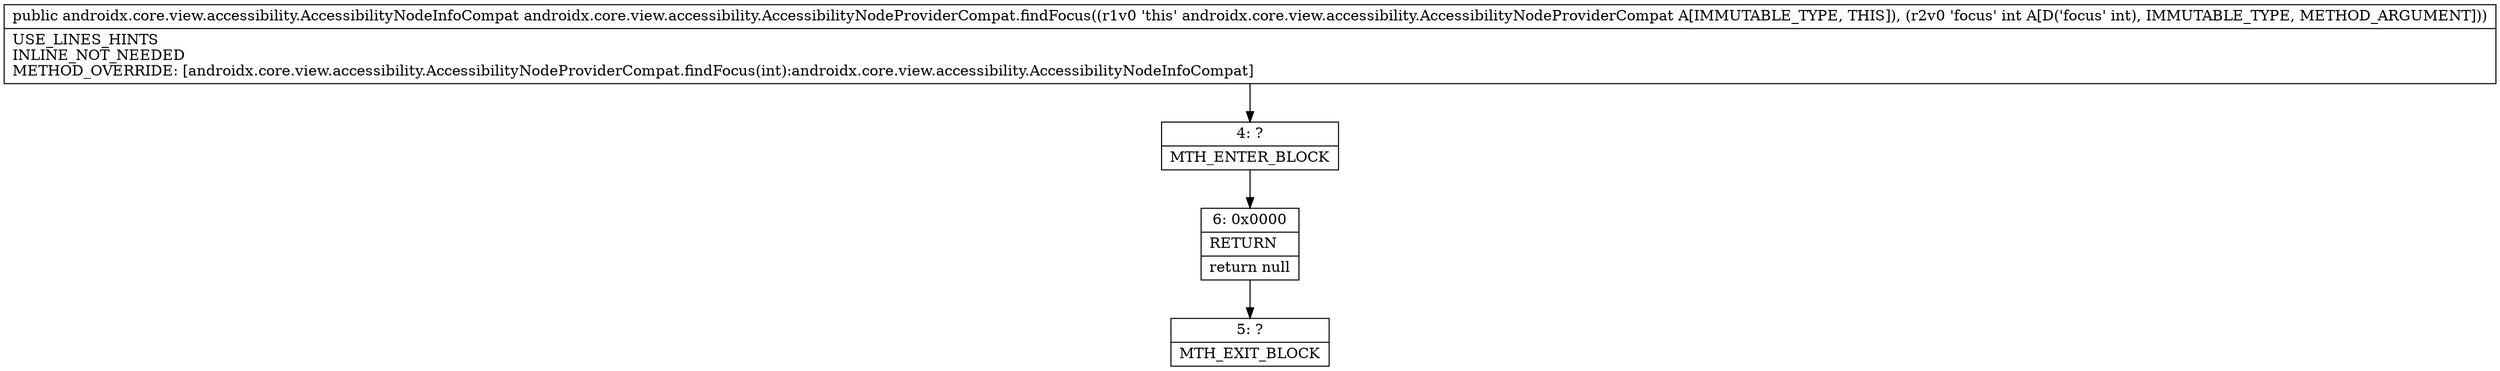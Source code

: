 digraph "CFG forandroidx.core.view.accessibility.AccessibilityNodeProviderCompat.findFocus(I)Landroidx\/core\/view\/accessibility\/AccessibilityNodeInfoCompat;" {
Node_4 [shape=record,label="{4\:\ ?|MTH_ENTER_BLOCK\l}"];
Node_6 [shape=record,label="{6\:\ 0x0000|RETURN\l|return null\l}"];
Node_5 [shape=record,label="{5\:\ ?|MTH_EXIT_BLOCK\l}"];
MethodNode[shape=record,label="{public androidx.core.view.accessibility.AccessibilityNodeInfoCompat androidx.core.view.accessibility.AccessibilityNodeProviderCompat.findFocus((r1v0 'this' androidx.core.view.accessibility.AccessibilityNodeProviderCompat A[IMMUTABLE_TYPE, THIS]), (r2v0 'focus' int A[D('focus' int), IMMUTABLE_TYPE, METHOD_ARGUMENT]))  | USE_LINES_HINTS\lINLINE_NOT_NEEDED\lMETHOD_OVERRIDE: [androidx.core.view.accessibility.AccessibilityNodeProviderCompat.findFocus(int):androidx.core.view.accessibility.AccessibilityNodeInfoCompat]\l}"];
MethodNode -> Node_4;Node_4 -> Node_6;
Node_6 -> Node_5;
}

